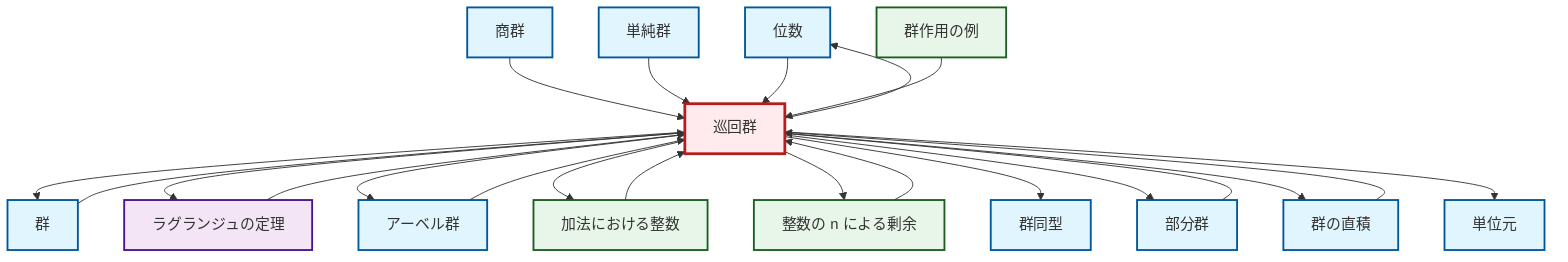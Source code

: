 graph TD
    classDef definition fill:#e1f5fe,stroke:#01579b,stroke-width:2px
    classDef theorem fill:#f3e5f5,stroke:#4a148c,stroke-width:2px
    classDef axiom fill:#fff3e0,stroke:#e65100,stroke-width:2px
    classDef example fill:#e8f5e9,stroke:#1b5e20,stroke-width:2px
    classDef current fill:#ffebee,stroke:#b71c1c,stroke-width:3px
    def-order["位数"]:::definition
    ex-group-action-examples["群作用の例"]:::example
    def-group["群"]:::definition
    def-cyclic-group["巡回群"]:::definition
    def-identity-element["単位元"]:::definition
    def-abelian-group["アーベル群"]:::definition
    def-subgroup["部分群"]:::definition
    ex-integers-addition["加法における整数"]:::example
    def-quotient-group["商群"]:::definition
    ex-quotient-integers-mod-n["整数の n による剰余"]:::example
    thm-lagrange["ラグランジュの定理"]:::theorem
    def-simple-group["単純群"]:::definition
    def-direct-product["群の直積"]:::definition
    def-isomorphism["群同型"]:::definition
    def-cyclic-group --> def-group
    def-cyclic-group --> thm-lagrange
    def-cyclic-group --> def-abelian-group
    def-quotient-group --> def-cyclic-group
    def-simple-group --> def-cyclic-group
    def-cyclic-group --> def-order
    def-abelian-group --> def-cyclic-group
    def-cyclic-group --> ex-integers-addition
    def-order --> def-cyclic-group
    def-subgroup --> def-cyclic-group
    ex-group-action-examples --> def-cyclic-group
    ex-quotient-integers-mod-n --> def-cyclic-group
    def-group --> def-cyclic-group
    def-cyclic-group --> ex-quotient-integers-mod-n
    thm-lagrange --> def-cyclic-group
    def-cyclic-group --> def-isomorphism
    def-cyclic-group --> def-subgroup
    def-cyclic-group --> def-direct-product
    ex-integers-addition --> def-cyclic-group
    def-cyclic-group --> def-identity-element
    def-direct-product --> def-cyclic-group
    class def-cyclic-group current